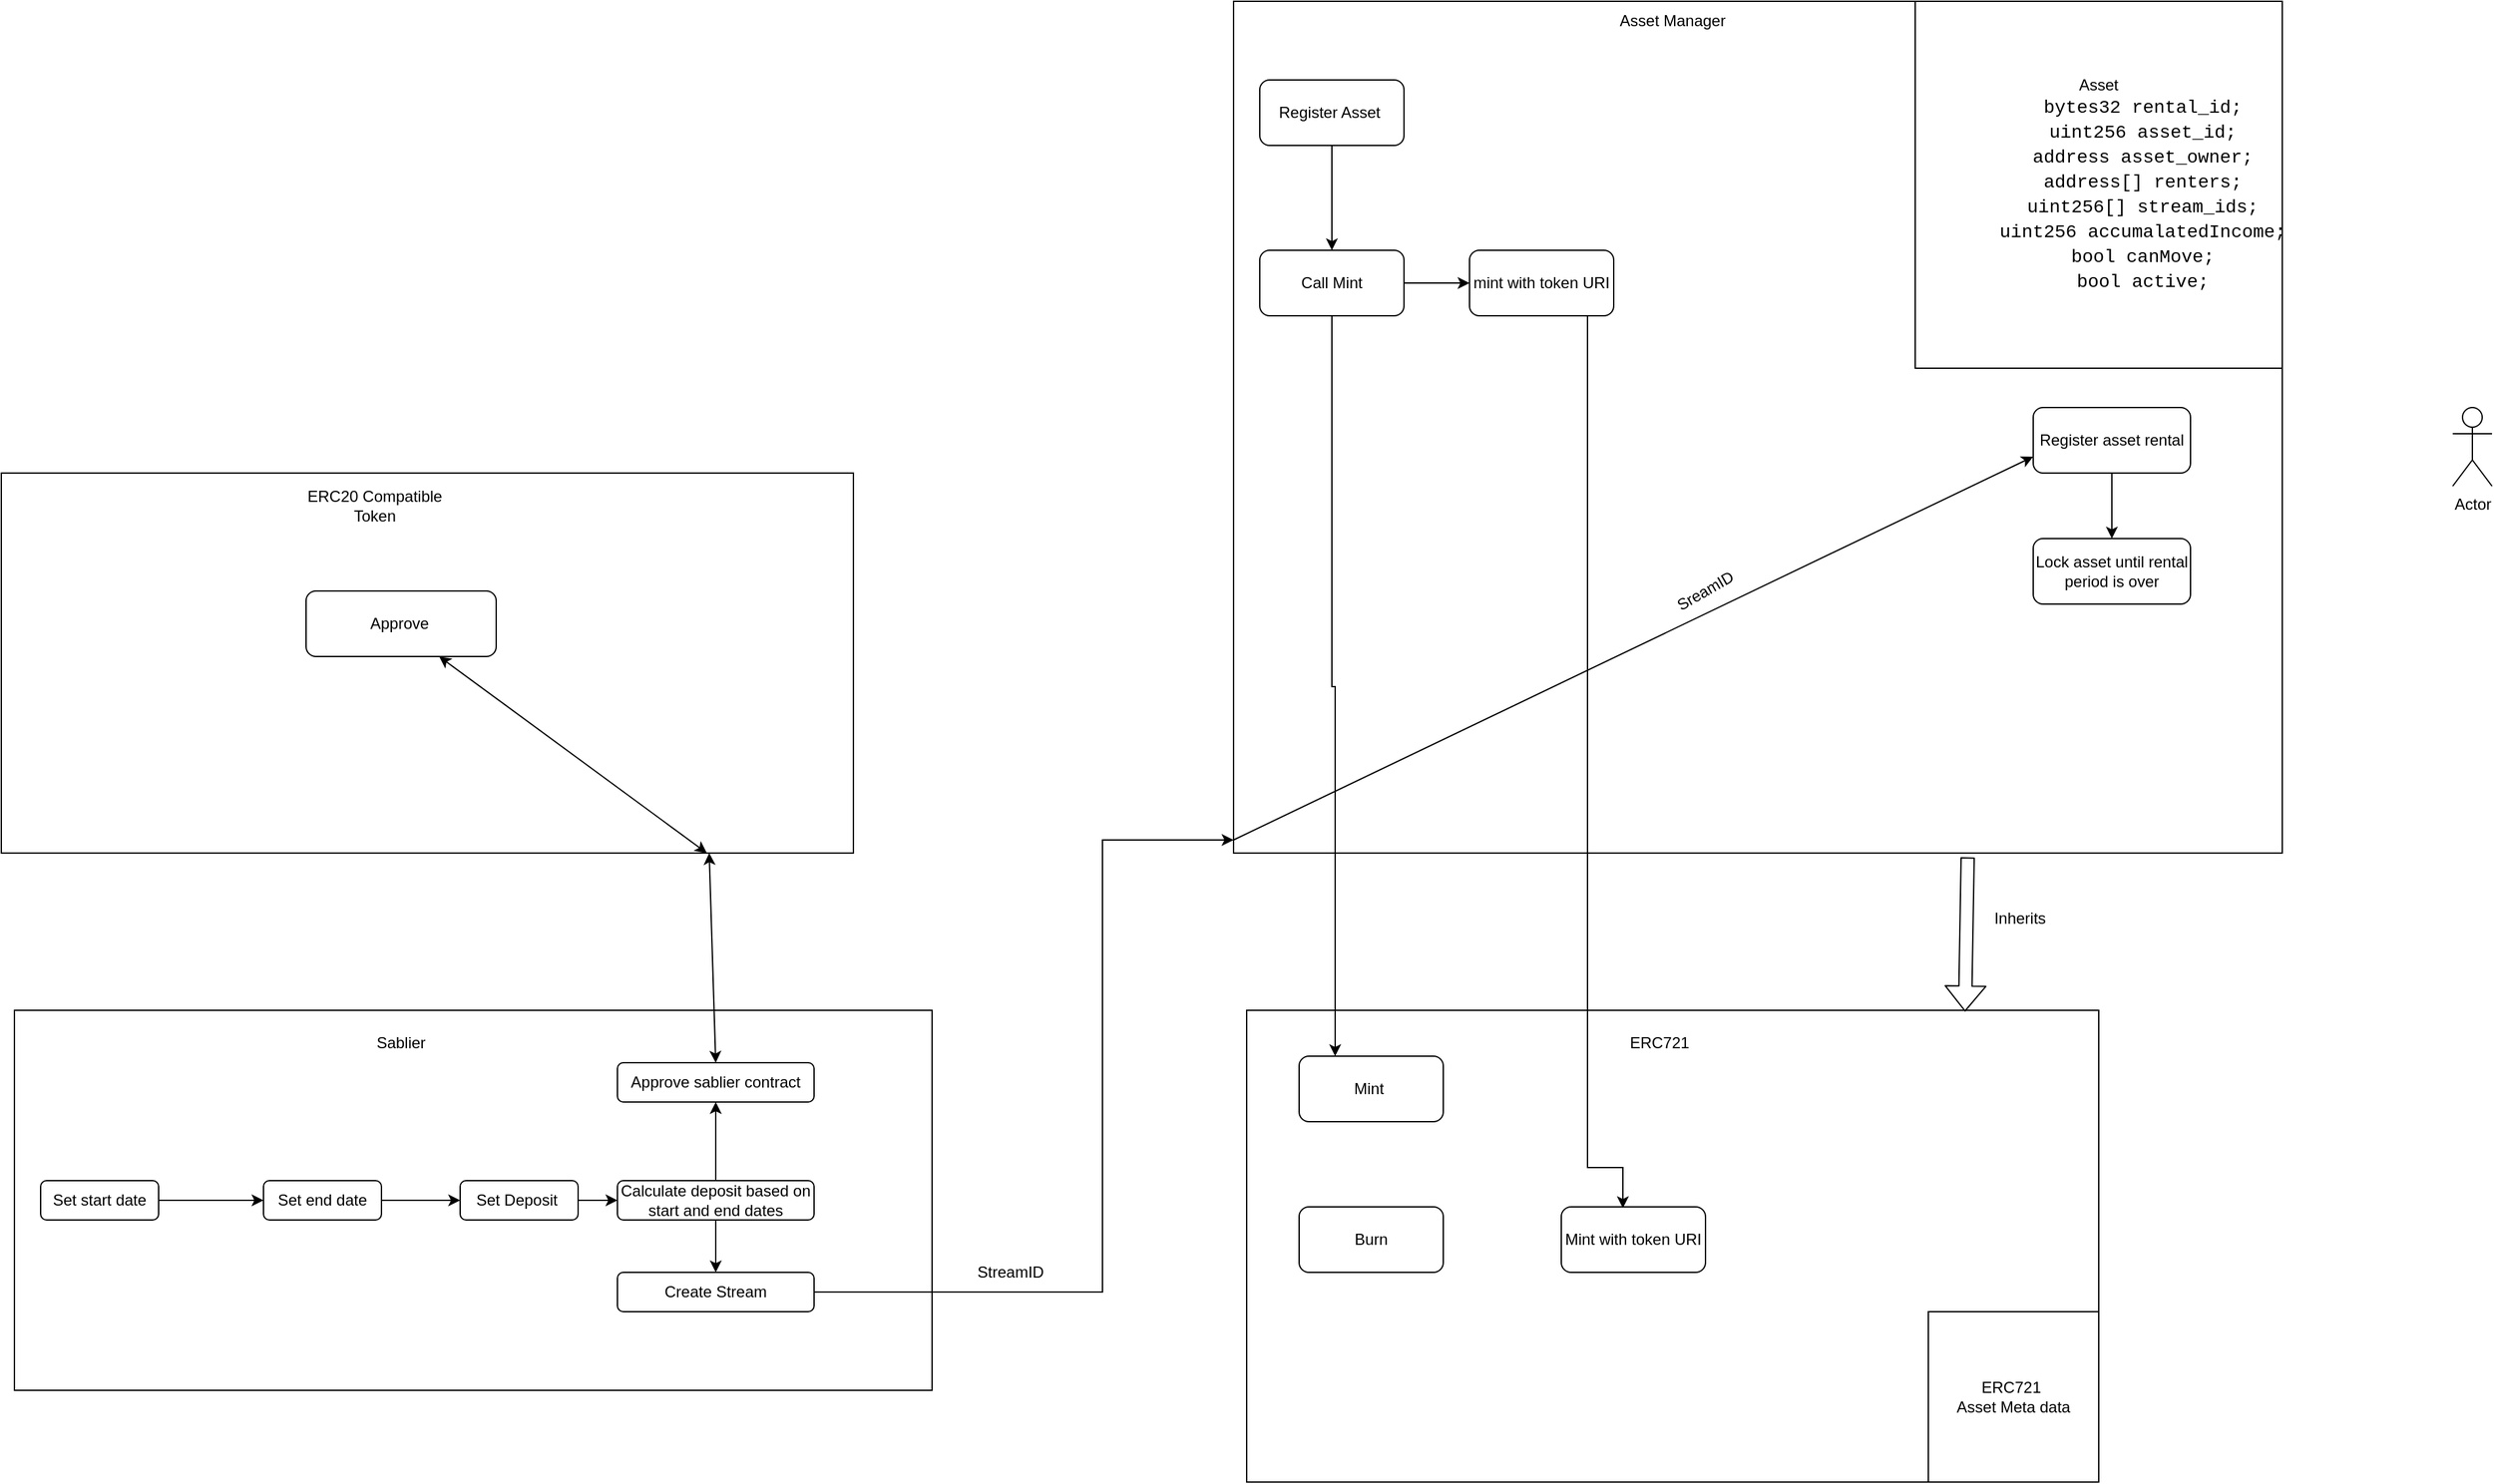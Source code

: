 <mxfile version="13.0.3" type="device"><diagram id="EwVzpXIN9WSOuKHLRuAa" name="Page-1"><mxGraphModel dx="1443" dy="1922" grid="1" gridSize="10" guides="1" tooltips="1" connect="1" arrows="1" fold="1" page="1" pageScale="1" pageWidth="850" pageHeight="1100" math="0" shadow="0"><root><mxCell id="0"/><mxCell id="1" parent="0"/><mxCell id="xitjwBWUyOpXHIn5ruOm-1" value="" style="rounded=0;whiteSpace=wrap;html=1;" vertex="1" parent="1"><mxGeometry x="10" y="80" width="650" height="290" as="geometry"/></mxCell><mxCell id="xitjwBWUyOpXHIn5ruOm-2" value="" style="rounded=0;whiteSpace=wrap;html=1;" vertex="1" parent="1"><mxGeometry x="20" y="490" width="700" height="290" as="geometry"/></mxCell><mxCell id="xitjwBWUyOpXHIn5ruOm-3" value="ERC20 Compatible Token" style="text;html=1;strokeColor=none;fillColor=none;align=center;verticalAlign=middle;whiteSpace=wrap;rounded=0;" vertex="1" parent="1"><mxGeometry x="230" y="90" width="130" height="30" as="geometry"/></mxCell><mxCell id="xitjwBWUyOpXHIn5ruOm-4" value="Sablier" style="text;html=1;strokeColor=none;fillColor=none;align=center;verticalAlign=middle;whiteSpace=wrap;rounded=0;" vertex="1" parent="1"><mxGeometry x="250" y="500" width="130" height="30" as="geometry"/></mxCell><mxCell id="xitjwBWUyOpXHIn5ruOm-5" value="" style="rounded=0;whiteSpace=wrap;html=1;" vertex="1" parent="1"><mxGeometry x="950" y="-280" width="800" height="650" as="geometry"/></mxCell><mxCell id="xitjwBWUyOpXHIn5ruOm-6" value="Asset Manager" style="text;html=1;strokeColor=none;fillColor=none;align=center;verticalAlign=middle;whiteSpace=wrap;rounded=0;" vertex="1" parent="1"><mxGeometry x="1220" y="-280" width="130" height="30" as="geometry"/></mxCell><mxCell id="xitjwBWUyOpXHIn5ruOm-7" value="" style="rounded=0;whiteSpace=wrap;html=1;" vertex="1" parent="1"><mxGeometry x="960" y="490" width="650" height="360" as="geometry"/></mxCell><mxCell id="xitjwBWUyOpXHIn5ruOm-8" value="ERC721" style="text;html=1;strokeColor=none;fillColor=none;align=center;verticalAlign=middle;whiteSpace=wrap;rounded=0;" vertex="1" parent="1"><mxGeometry x="1210" y="500" width="130" height="30" as="geometry"/></mxCell><mxCell id="xitjwBWUyOpXHIn5ruOm-10" value="Approve&amp;nbsp;" style="rounded=1;whiteSpace=wrap;html=1;" vertex="1" parent="1"><mxGeometry x="242.5" y="170" width="145" height="50" as="geometry"/></mxCell><mxCell id="xitjwBWUyOpXHIn5ruOm-15" value="" style="edgeStyle=orthogonalEdgeStyle;rounded=0;orthogonalLoop=1;jettySize=auto;html=1;" edge="1" parent="1" source="xitjwBWUyOpXHIn5ruOm-13" target="xitjwBWUyOpXHIn5ruOm-14"><mxGeometry relative="1" as="geometry"/></mxCell><mxCell id="xitjwBWUyOpXHIn5ruOm-13" value="Set start date" style="rounded=1;whiteSpace=wrap;html=1;" vertex="1" parent="1"><mxGeometry x="40" y="620" width="90" height="30" as="geometry"/></mxCell><mxCell id="xitjwBWUyOpXHIn5ruOm-17" value="" style="edgeStyle=orthogonalEdgeStyle;rounded=0;orthogonalLoop=1;jettySize=auto;html=1;" edge="1" parent="1" source="xitjwBWUyOpXHIn5ruOm-14" target="xitjwBWUyOpXHIn5ruOm-16"><mxGeometry relative="1" as="geometry"/></mxCell><mxCell id="xitjwBWUyOpXHIn5ruOm-14" value="Set end date" style="rounded=1;whiteSpace=wrap;html=1;" vertex="1" parent="1"><mxGeometry x="210" y="620" width="90" height="30" as="geometry"/></mxCell><mxCell id="xitjwBWUyOpXHIn5ruOm-19" value="" style="edgeStyle=orthogonalEdgeStyle;rounded=0;orthogonalLoop=1;jettySize=auto;html=1;" edge="1" parent="1" source="xitjwBWUyOpXHIn5ruOm-16" target="xitjwBWUyOpXHIn5ruOm-18"><mxGeometry relative="1" as="geometry"/></mxCell><mxCell id="xitjwBWUyOpXHIn5ruOm-16" value="Set Deposit&amp;nbsp;" style="rounded=1;whiteSpace=wrap;html=1;" vertex="1" parent="1"><mxGeometry x="360" y="620" width="90" height="30" as="geometry"/></mxCell><mxCell id="xitjwBWUyOpXHIn5ruOm-21" value="" style="edgeStyle=orthogonalEdgeStyle;rounded=0;orthogonalLoop=1;jettySize=auto;html=1;" edge="1" parent="1" source="xitjwBWUyOpXHIn5ruOm-18" target="xitjwBWUyOpXHIn5ruOm-20"><mxGeometry relative="1" as="geometry"/></mxCell><mxCell id="xitjwBWUyOpXHIn5ruOm-28" value="" style="edgeStyle=orthogonalEdgeStyle;rounded=0;orthogonalLoop=1;jettySize=auto;html=1;" edge="1" parent="1" source="xitjwBWUyOpXHIn5ruOm-18" target="xitjwBWUyOpXHIn5ruOm-27"><mxGeometry relative="1" as="geometry"/></mxCell><mxCell id="xitjwBWUyOpXHIn5ruOm-18" value="Calculate deposit based on start and end dates" style="rounded=1;whiteSpace=wrap;html=1;" vertex="1" parent="1"><mxGeometry x="480" y="620" width="150" height="30" as="geometry"/></mxCell><mxCell id="xitjwBWUyOpXHIn5ruOm-29" style="edgeStyle=orthogonalEdgeStyle;rounded=0;orthogonalLoop=1;jettySize=auto;html=1;" edge="1" parent="1" source="xitjwBWUyOpXHIn5ruOm-27"><mxGeometry relative="1" as="geometry"><mxPoint x="950" y="360" as="targetPoint"/><Array as="points"><mxPoint x="850" y="705"/><mxPoint x="850" y="360"/></Array></mxGeometry></mxCell><mxCell id="xitjwBWUyOpXHIn5ruOm-27" value="Create Stream" style="rounded=1;whiteSpace=wrap;html=1;" vertex="1" parent="1"><mxGeometry x="480" y="690" width="150" height="30" as="geometry"/></mxCell><mxCell id="xitjwBWUyOpXHIn5ruOm-20" value="Approve sablier contract" style="rounded=1;whiteSpace=wrap;html=1;" vertex="1" parent="1"><mxGeometry x="480" y="530" width="150" height="30" as="geometry"/></mxCell><mxCell id="xitjwBWUyOpXHIn5ruOm-25" value="" style="endArrow=classic;startArrow=classic;html=1;exitX=0.828;exitY=1;exitDx=0;exitDy=0;exitPerimeter=0;entryX=0.7;entryY=1;entryDx=0;entryDy=0;entryPerimeter=0;" edge="1" parent="1" source="xitjwBWUyOpXHIn5ruOm-1" target="xitjwBWUyOpXHIn5ruOm-10"><mxGeometry width="50" height="50" relative="1" as="geometry"><mxPoint x="330" y="290" as="sourcePoint"/><mxPoint x="380" y="240" as="targetPoint"/></mxGeometry></mxCell><mxCell id="xitjwBWUyOpXHIn5ruOm-26" value="" style="endArrow=classic;startArrow=classic;html=1;exitX=0.5;exitY=0;exitDx=0;exitDy=0;" edge="1" parent="1" source="xitjwBWUyOpXHIn5ruOm-20"><mxGeometry width="50" height="50" relative="1" as="geometry"><mxPoint x="540" y="460" as="sourcePoint"/><mxPoint x="550" y="370" as="targetPoint"/></mxGeometry></mxCell><mxCell id="xitjwBWUyOpXHIn5ruOm-31" value="StreamID" style="text;html=1;strokeColor=none;fillColor=none;align=center;verticalAlign=middle;whiteSpace=wrap;rounded=0;" vertex="1" parent="1"><mxGeometry x="730" y="680" width="100" height="20" as="geometry"/></mxCell><mxCell id="xitjwBWUyOpXHIn5ruOm-32" value="ERC721&amp;nbsp;&lt;br&gt;Asset Meta data&lt;br&gt;" style="whiteSpace=wrap;html=1;aspect=fixed;" vertex="1" parent="1"><mxGeometry x="1480" y="720" width="130" height="130" as="geometry"/></mxCell><mxCell id="xitjwBWUyOpXHIn5ruOm-33" value="Mint&amp;nbsp;" style="rounded=1;whiteSpace=wrap;html=1;" vertex="1" parent="1"><mxGeometry x="1000" y="525" width="110" height="50" as="geometry"/></mxCell><mxCell id="xitjwBWUyOpXHIn5ruOm-35" value="Burn" style="rounded=1;whiteSpace=wrap;html=1;" vertex="1" parent="1"><mxGeometry x="1000" y="640" width="110" height="50" as="geometry"/></mxCell><mxCell id="xitjwBWUyOpXHIn5ruOm-38" value="Mint with token URI" style="rounded=1;whiteSpace=wrap;html=1;" vertex="1" parent="1"><mxGeometry x="1200" y="640" width="110" height="50" as="geometry"/></mxCell><mxCell id="xitjwBWUyOpXHIn5ruOm-40" value="Asset&lt;br&gt;&lt;div style=&quot;font-family: &amp;#34;consolas&amp;#34; , &amp;#34;courier new&amp;#34; , monospace ; font-size: 14px ; line-height: 19px&quot;&gt;&lt;div&gt;&amp;nbsp;&amp;nbsp;&amp;nbsp;&amp;nbsp;&amp;nbsp;&amp;nbsp;&amp;nbsp;&amp;nbsp;&lt;span&gt;bytes32&lt;/span&gt;&amp;nbsp;rental_id;&lt;/div&gt;&lt;div&gt;&amp;nbsp;&amp;nbsp;&amp;nbsp;&amp;nbsp;&amp;nbsp;&amp;nbsp;&amp;nbsp;&amp;nbsp;&lt;span&gt;uint256&lt;/span&gt;&amp;nbsp;asset_id;&lt;/div&gt;&lt;div&gt;&amp;nbsp;&amp;nbsp;&amp;nbsp;&amp;nbsp;&amp;nbsp;&amp;nbsp;&amp;nbsp;&amp;nbsp;&lt;span&gt;address&lt;/span&gt;&amp;nbsp;asset_owner;&lt;/div&gt;&lt;div&gt;&amp;nbsp;&amp;nbsp;&amp;nbsp;&amp;nbsp;&amp;nbsp;&amp;nbsp;&amp;nbsp;&amp;nbsp;&lt;span&gt;address&lt;/span&gt;[]&amp;nbsp;renters;&lt;/div&gt;&lt;div&gt;&amp;nbsp;&amp;nbsp;&amp;nbsp;&amp;nbsp;&amp;nbsp;&amp;nbsp;&amp;nbsp;&amp;nbsp;&lt;span&gt;uint256&lt;/span&gt;[]&amp;nbsp;stream_ids;&lt;/div&gt;&lt;div&gt;&amp;nbsp;&amp;nbsp;&amp;nbsp;&amp;nbsp;&amp;nbsp;&amp;nbsp;&amp;nbsp;&amp;nbsp;&lt;span&gt;uint256&lt;/span&gt;&amp;nbsp;accumalatedIncome;&lt;/div&gt;&lt;div&gt;&amp;nbsp;&amp;nbsp;&amp;nbsp;&amp;nbsp;&amp;nbsp;&amp;nbsp;&amp;nbsp;&amp;nbsp;&lt;span&gt;bool&lt;/span&gt;&amp;nbsp;canMove;&lt;/div&gt;&lt;div&gt;&amp;nbsp;&amp;nbsp;&amp;nbsp;&amp;nbsp;&amp;nbsp;&amp;nbsp;&amp;nbsp;&amp;nbsp;bool&amp;nbsp;active;&lt;/div&gt;&lt;/div&gt;" style="whiteSpace=wrap;html=1;aspect=fixed;" vertex="1" parent="1"><mxGeometry x="1470" y="-280" width="280" height="280" as="geometry"/></mxCell><mxCell id="xitjwBWUyOpXHIn5ruOm-50" style="edgeStyle=orthogonalEdgeStyle;rounded=0;orthogonalLoop=1;jettySize=auto;html=1;entryX=0.5;entryY=0;entryDx=0;entryDy=0;" edge="1" parent="1" source="xitjwBWUyOpXHIn5ruOm-41" target="xitjwBWUyOpXHIn5ruOm-45"><mxGeometry relative="1" as="geometry"/></mxCell><mxCell id="xitjwBWUyOpXHIn5ruOm-41" value="Register Asset&amp;nbsp;" style="rounded=1;whiteSpace=wrap;html=1;" vertex="1" parent="1"><mxGeometry x="970" y="-220" width="110" height="50" as="geometry"/></mxCell><mxCell id="xitjwBWUyOpXHIn5ruOm-46" style="edgeStyle=orthogonalEdgeStyle;rounded=0;orthogonalLoop=1;jettySize=auto;html=1;entryX=0.25;entryY=0;entryDx=0;entryDy=0;" edge="1" parent="1" source="xitjwBWUyOpXHIn5ruOm-45" target="xitjwBWUyOpXHIn5ruOm-33"><mxGeometry relative="1" as="geometry"><mxPoint x="1055" y="215" as="targetPoint"/><Array as="points"><mxPoint x="1025" y="243"/><mxPoint x="1028" y="243"/></Array></mxGeometry></mxCell><mxCell id="xitjwBWUyOpXHIn5ruOm-48" value="" style="edgeStyle=orthogonalEdgeStyle;rounded=0;orthogonalLoop=1;jettySize=auto;html=1;" edge="1" parent="1" source="xitjwBWUyOpXHIn5ruOm-45" target="xitjwBWUyOpXHIn5ruOm-47"><mxGeometry relative="1" as="geometry"/></mxCell><mxCell id="xitjwBWUyOpXHIn5ruOm-45" value="Call Mint" style="rounded=1;whiteSpace=wrap;html=1;" vertex="1" parent="1"><mxGeometry x="970" y="-90" width="110" height="50" as="geometry"/></mxCell><mxCell id="xitjwBWUyOpXHIn5ruOm-49" style="edgeStyle=orthogonalEdgeStyle;rounded=0;orthogonalLoop=1;jettySize=auto;html=1;entryX=0.427;entryY=0.02;entryDx=0;entryDy=0;entryPerimeter=0;" edge="1" parent="1" source="xitjwBWUyOpXHIn5ruOm-47" target="xitjwBWUyOpXHIn5ruOm-38"><mxGeometry relative="1" as="geometry"><mxPoint x="1200" y="330" as="targetPoint"/><Array as="points"><mxPoint x="1220" y="610"/><mxPoint x="1247" y="610"/></Array></mxGeometry></mxCell><mxCell id="xitjwBWUyOpXHIn5ruOm-47" value="mint with token URI" style="rounded=1;whiteSpace=wrap;html=1;" vertex="1" parent="1"><mxGeometry x="1130" y="-90" width="110" height="50" as="geometry"/></mxCell><mxCell id="xitjwBWUyOpXHIn5ruOm-56" value="" style="edgeStyle=orthogonalEdgeStyle;rounded=0;orthogonalLoop=1;jettySize=auto;html=1;" edge="1" parent="1" source="xitjwBWUyOpXHIn5ruOm-51" target="xitjwBWUyOpXHIn5ruOm-55"><mxGeometry relative="1" as="geometry"/></mxCell><mxCell id="xitjwBWUyOpXHIn5ruOm-51" value="Register asset rental" style="rounded=1;whiteSpace=wrap;html=1;" vertex="1" parent="1"><mxGeometry x="1560" y="30" width="120" height="50" as="geometry"/></mxCell><mxCell id="xitjwBWUyOpXHIn5ruOm-55" value="Lock asset until rental period is over" style="rounded=1;whiteSpace=wrap;html=1;" vertex="1" parent="1"><mxGeometry x="1560" y="130" width="120" height="50" as="geometry"/></mxCell><mxCell id="xitjwBWUyOpXHIn5ruOm-52" value="" style="endArrow=classic;html=1;entryX=0;entryY=0.75;entryDx=0;entryDy=0;" edge="1" parent="1" target="xitjwBWUyOpXHIn5ruOm-51"><mxGeometry width="50" height="50" relative="1" as="geometry"><mxPoint x="950" y="360" as="sourcePoint"/><mxPoint x="1010" y="320" as="targetPoint"/></mxGeometry></mxCell><mxCell id="xitjwBWUyOpXHIn5ruOm-54" value="SreamID" style="text;html=1;strokeColor=none;fillColor=none;align=center;verticalAlign=middle;whiteSpace=wrap;rounded=0;rotation=-30;" vertex="1" parent="1"><mxGeometry x="1290" y="160" width="40" height="20" as="geometry"/></mxCell><mxCell id="xitjwBWUyOpXHIn5ruOm-57" value="" style="shape=flexArrow;endArrow=classic;html=1;exitX=0.7;exitY=1.005;exitDx=0;exitDy=0;exitPerimeter=0;" edge="1" parent="1" source="xitjwBWUyOpXHIn5ruOm-5"><mxGeometry width="50" height="50" relative="1" as="geometry"><mxPoint x="1510" y="440" as="sourcePoint"/><mxPoint x="1508" y="491" as="targetPoint"/></mxGeometry></mxCell><mxCell id="xitjwBWUyOpXHIn5ruOm-58" value="Inherits" style="text;html=1;strokeColor=none;fillColor=none;align=center;verticalAlign=middle;whiteSpace=wrap;rounded=0;" vertex="1" parent="1"><mxGeometry x="1530" y="410" width="40" height="20" as="geometry"/></mxCell><mxCell id="xitjwBWUyOpXHIn5ruOm-61" value="Actor" style="shape=umlActor;verticalLabelPosition=bottom;labelBackgroundColor=#ffffff;verticalAlign=top;html=1;outlineConnect=0;" vertex="1" parent="1"><mxGeometry x="1880" y="30" width="30" height="60" as="geometry"/></mxCell></root></mxGraphModel></diagram></mxfile>